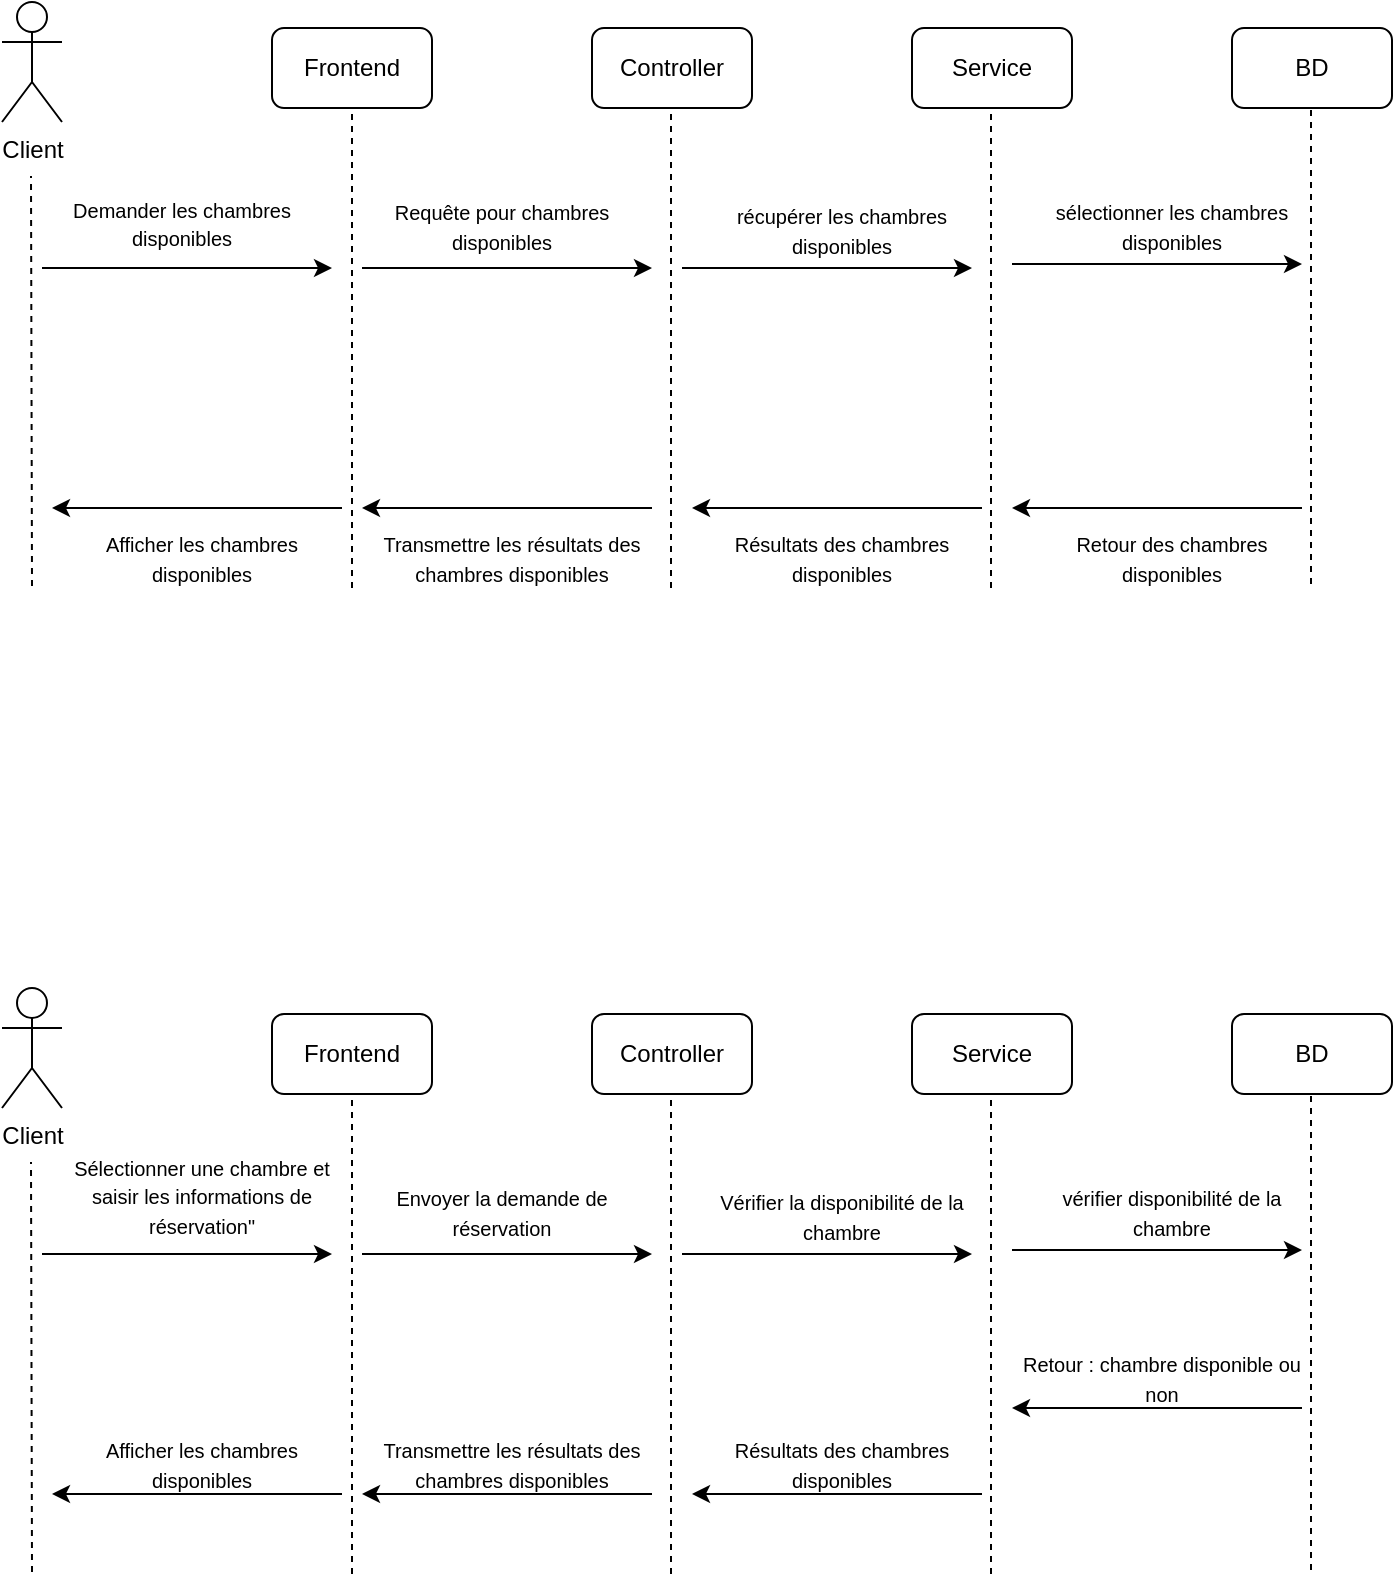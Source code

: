 <mxfile version="25.0.3">
  <diagram name="Page-1" id="7BhQBPPqccJxaohBqqMm">
    <mxGraphModel dx="1050" dy="522" grid="1" gridSize="10" guides="1" tooltips="1" connect="1" arrows="1" fold="1" page="1" pageScale="1" pageWidth="850" pageHeight="1100" math="0" shadow="0">
      <root>
        <mxCell id="0" />
        <mxCell id="1" parent="0" />
        <mxCell id="MHBwTxHA1vKE9ZI1iYVR-31" value="Client" style="shape=umlActor;verticalLabelPosition=bottom;verticalAlign=top;html=1;outlineConnect=0;" vertex="1" parent="1">
          <mxGeometry x="65" y="107" width="30" height="60" as="geometry" />
        </mxCell>
        <mxCell id="MHBwTxHA1vKE9ZI1iYVR-33" value="Frontend" style="rounded=1;whiteSpace=wrap;html=1;" vertex="1" parent="1">
          <mxGeometry x="200" y="120" width="80" height="40" as="geometry" />
        </mxCell>
        <mxCell id="MHBwTxHA1vKE9ZI1iYVR-36" value="BD" style="rounded=1;whiteSpace=wrap;html=1;" vertex="1" parent="1">
          <mxGeometry x="680" y="120" width="80" height="40" as="geometry" />
        </mxCell>
        <mxCell id="MHBwTxHA1vKE9ZI1iYVR-37" value="Service" style="rounded=1;whiteSpace=wrap;html=1;" vertex="1" parent="1">
          <mxGeometry x="520" y="120" width="80" height="40" as="geometry" />
        </mxCell>
        <mxCell id="MHBwTxHA1vKE9ZI1iYVR-38" value="Controller" style="rounded=1;whiteSpace=wrap;html=1;" vertex="1" parent="1">
          <mxGeometry x="360" y="120" width="80" height="40" as="geometry" />
        </mxCell>
        <mxCell id="MHBwTxHA1vKE9ZI1iYVR-39" value="" style="endArrow=none;dashed=1;html=1;rounded=0;entryX=0.5;entryY=1;entryDx=0;entryDy=0;" edge="1" parent="1" target="MHBwTxHA1vKE9ZI1iYVR-33">
          <mxGeometry width="50" height="50" relative="1" as="geometry">
            <mxPoint x="240" y="400" as="sourcePoint" />
            <mxPoint x="239.5" y="180" as="targetPoint" />
          </mxGeometry>
        </mxCell>
        <mxCell id="MHBwTxHA1vKE9ZI1iYVR-40" value="" style="endArrow=none;dashed=1;html=1;rounded=0;entryX=0.5;entryY=1;entryDx=0;entryDy=0;" edge="1" parent="1">
          <mxGeometry width="50" height="50" relative="1" as="geometry">
            <mxPoint x="399.5" y="400" as="sourcePoint" />
            <mxPoint x="399.5" y="160" as="targetPoint" />
          </mxGeometry>
        </mxCell>
        <mxCell id="MHBwTxHA1vKE9ZI1iYVR-42" value="" style="endArrow=none;dashed=1;html=1;rounded=0;entryX=0.5;entryY=1;entryDx=0;entryDy=0;" edge="1" parent="1">
          <mxGeometry width="50" height="50" relative="1" as="geometry">
            <mxPoint x="719.5" y="398" as="sourcePoint" />
            <mxPoint x="719.5" y="158" as="targetPoint" />
          </mxGeometry>
        </mxCell>
        <mxCell id="MHBwTxHA1vKE9ZI1iYVR-43" value="" style="endArrow=none;dashed=1;html=1;rounded=0;entryX=0.5;entryY=1;entryDx=0;entryDy=0;" edge="1" parent="1">
          <mxGeometry width="50" height="50" relative="1" as="geometry">
            <mxPoint x="559.5" y="400" as="sourcePoint" />
            <mxPoint x="559.5" y="160" as="targetPoint" />
          </mxGeometry>
        </mxCell>
        <mxCell id="MHBwTxHA1vKE9ZI1iYVR-44" value="" style="endArrow=none;dashed=1;html=1;rounded=0;entryX=0.5;entryY=1;entryDx=0;entryDy=0;" edge="1" parent="1">
          <mxGeometry width="50" height="50" relative="1" as="geometry">
            <mxPoint x="80" y="399" as="sourcePoint" />
            <mxPoint x="79.5" y="194" as="targetPoint" />
          </mxGeometry>
        </mxCell>
        <mxCell id="MHBwTxHA1vKE9ZI1iYVR-45" value="" style="endArrow=classic;html=1;rounded=0;" edge="1" parent="1">
          <mxGeometry width="50" height="50" relative="1" as="geometry">
            <mxPoint x="85" y="240" as="sourcePoint" />
            <mxPoint x="230" y="240" as="targetPoint" />
          </mxGeometry>
        </mxCell>
        <mxCell id="MHBwTxHA1vKE9ZI1iYVR-46" value="&lt;font style=&quot;font-size: 10px;&quot;&gt;Demander les chambres disponibles&lt;/font&gt;&lt;div&gt;&lt;br/&gt;&lt;/div&gt;" style="text;html=1;align=center;verticalAlign=middle;whiteSpace=wrap;rounded=0;" vertex="1" parent="1">
          <mxGeometry x="80" y="220" width="150" height="10" as="geometry" />
        </mxCell>
        <mxCell id="MHBwTxHA1vKE9ZI1iYVR-47" value="" style="endArrow=classic;html=1;rounded=0;" edge="1" parent="1">
          <mxGeometry width="50" height="50" relative="1" as="geometry">
            <mxPoint x="245" y="240" as="sourcePoint" />
            <mxPoint x="390" y="240" as="targetPoint" />
          </mxGeometry>
        </mxCell>
        <mxCell id="MHBwTxHA1vKE9ZI1iYVR-48" value="&lt;div&gt;&lt;font style=&quot;font-size: 10px;&quot;&gt;Requête pour chambres disponibles&lt;/font&gt;&lt;br&gt;&lt;/div&gt;" style="text;html=1;align=center;verticalAlign=middle;whiteSpace=wrap;rounded=0;" vertex="1" parent="1">
          <mxGeometry x="240" y="214" width="150" height="10" as="geometry" />
        </mxCell>
        <mxCell id="MHBwTxHA1vKE9ZI1iYVR-49" value="" style="endArrow=classic;html=1;rounded=0;" edge="1" parent="1">
          <mxGeometry width="50" height="50" relative="1" as="geometry">
            <mxPoint x="405" y="240" as="sourcePoint" />
            <mxPoint x="550" y="240" as="targetPoint" />
          </mxGeometry>
        </mxCell>
        <mxCell id="MHBwTxHA1vKE9ZI1iYVR-50" value="&lt;div&gt;&lt;font style=&quot;font-size: 10px;&quot;&gt;récupérer les chambres disponibles&lt;/font&gt;&lt;br&gt;&lt;/div&gt;" style="text;html=1;align=center;verticalAlign=middle;whiteSpace=wrap;rounded=0;" vertex="1" parent="1">
          <mxGeometry x="410" y="216" width="150" height="10" as="geometry" />
        </mxCell>
        <mxCell id="MHBwTxHA1vKE9ZI1iYVR-51" value="" style="endArrow=classic;html=1;rounded=0;" edge="1" parent="1">
          <mxGeometry width="50" height="50" relative="1" as="geometry">
            <mxPoint x="570" y="238" as="sourcePoint" />
            <mxPoint x="715" y="238" as="targetPoint" />
          </mxGeometry>
        </mxCell>
        <mxCell id="MHBwTxHA1vKE9ZI1iYVR-52" value="&lt;div&gt;&lt;font style=&quot;font-size: 10px;&quot;&gt;sélectionner les chambres disponibles&lt;/font&gt;&lt;br&gt;&lt;/div&gt;" style="text;html=1;align=center;verticalAlign=middle;whiteSpace=wrap;rounded=0;" vertex="1" parent="1">
          <mxGeometry x="575" y="214" width="150" height="10" as="geometry" />
        </mxCell>
        <mxCell id="MHBwTxHA1vKE9ZI1iYVR-53" value="" style="endArrow=classic;html=1;rounded=0;" edge="1" parent="1">
          <mxGeometry width="50" height="50" relative="1" as="geometry">
            <mxPoint x="715" y="360" as="sourcePoint" />
            <mxPoint x="570" y="360" as="targetPoint" />
          </mxGeometry>
        </mxCell>
        <mxCell id="MHBwTxHA1vKE9ZI1iYVR-54" value="&lt;div&gt;&lt;font style=&quot;font-size: 10px;&quot;&gt;Retour des chambres disponibles&lt;/font&gt;&lt;br&gt;&lt;/div&gt;" style="text;html=1;align=center;verticalAlign=middle;whiteSpace=wrap;rounded=0;" vertex="1" parent="1">
          <mxGeometry x="575" y="380" width="150" height="10" as="geometry" />
        </mxCell>
        <mxCell id="MHBwTxHA1vKE9ZI1iYVR-55" value="" style="endArrow=classic;html=1;rounded=0;" edge="1" parent="1">
          <mxGeometry width="50" height="50" relative="1" as="geometry">
            <mxPoint x="555" y="360" as="sourcePoint" />
            <mxPoint x="410" y="360" as="targetPoint" />
          </mxGeometry>
        </mxCell>
        <mxCell id="MHBwTxHA1vKE9ZI1iYVR-56" value="&lt;div&gt;&lt;font style=&quot;font-size: 10px;&quot;&gt;Résultats des chambres disponibles&lt;/font&gt;&lt;br&gt;&lt;/div&gt;" style="text;html=1;align=center;verticalAlign=middle;whiteSpace=wrap;rounded=0;" vertex="1" parent="1">
          <mxGeometry x="410" y="380" width="150" height="10" as="geometry" />
        </mxCell>
        <mxCell id="MHBwTxHA1vKE9ZI1iYVR-57" value="" style="endArrow=classic;html=1;rounded=0;" edge="1" parent="1">
          <mxGeometry width="50" height="50" relative="1" as="geometry">
            <mxPoint x="390" y="360" as="sourcePoint" />
            <mxPoint x="245" y="360" as="targetPoint" />
          </mxGeometry>
        </mxCell>
        <mxCell id="MHBwTxHA1vKE9ZI1iYVR-58" value="&lt;div&gt;&lt;font style=&quot;font-size: 10px;&quot;&gt;Transmettre les résultats des chambres disponibles&lt;/font&gt;&lt;br&gt;&lt;/div&gt;" style="text;html=1;align=center;verticalAlign=middle;whiteSpace=wrap;rounded=0;" vertex="1" parent="1">
          <mxGeometry x="245" y="380" width="150" height="10" as="geometry" />
        </mxCell>
        <mxCell id="MHBwTxHA1vKE9ZI1iYVR-59" value="" style="endArrow=classic;html=1;rounded=0;" edge="1" parent="1">
          <mxGeometry width="50" height="50" relative="1" as="geometry">
            <mxPoint x="235" y="360" as="sourcePoint" />
            <mxPoint x="90" y="360" as="targetPoint" />
          </mxGeometry>
        </mxCell>
        <mxCell id="MHBwTxHA1vKE9ZI1iYVR-60" value="&lt;div&gt;&lt;font style=&quot;font-size: 10px;&quot;&gt;Afficher les chambres disponibles&lt;/font&gt;&lt;br&gt;&lt;/div&gt;" style="text;html=1;align=center;verticalAlign=middle;whiteSpace=wrap;rounded=0;" vertex="1" parent="1">
          <mxGeometry x="90" y="380" width="150" height="10" as="geometry" />
        </mxCell>
        <mxCell id="MHBwTxHA1vKE9ZI1iYVR-61" value="Client" style="shape=umlActor;verticalLabelPosition=bottom;verticalAlign=top;html=1;outlineConnect=0;" vertex="1" parent="1">
          <mxGeometry x="65" y="600" width="30" height="60" as="geometry" />
        </mxCell>
        <mxCell id="MHBwTxHA1vKE9ZI1iYVR-62" value="Frontend" style="rounded=1;whiteSpace=wrap;html=1;" vertex="1" parent="1">
          <mxGeometry x="200" y="613" width="80" height="40" as="geometry" />
        </mxCell>
        <mxCell id="MHBwTxHA1vKE9ZI1iYVR-63" value="BD" style="rounded=1;whiteSpace=wrap;html=1;" vertex="1" parent="1">
          <mxGeometry x="680" y="613" width="80" height="40" as="geometry" />
        </mxCell>
        <mxCell id="MHBwTxHA1vKE9ZI1iYVR-64" value="Service" style="rounded=1;whiteSpace=wrap;html=1;" vertex="1" parent="1">
          <mxGeometry x="520" y="613" width="80" height="40" as="geometry" />
        </mxCell>
        <mxCell id="MHBwTxHA1vKE9ZI1iYVR-65" value="Controller" style="rounded=1;whiteSpace=wrap;html=1;" vertex="1" parent="1">
          <mxGeometry x="360" y="613" width="80" height="40" as="geometry" />
        </mxCell>
        <mxCell id="MHBwTxHA1vKE9ZI1iYVR-66" value="" style="endArrow=none;dashed=1;html=1;rounded=0;entryX=0.5;entryY=1;entryDx=0;entryDy=0;" edge="1" parent="1" target="MHBwTxHA1vKE9ZI1iYVR-62">
          <mxGeometry width="50" height="50" relative="1" as="geometry">
            <mxPoint x="240" y="893" as="sourcePoint" />
            <mxPoint x="239.5" y="673" as="targetPoint" />
          </mxGeometry>
        </mxCell>
        <mxCell id="MHBwTxHA1vKE9ZI1iYVR-67" value="" style="endArrow=none;dashed=1;html=1;rounded=0;entryX=0.5;entryY=1;entryDx=0;entryDy=0;" edge="1" parent="1">
          <mxGeometry width="50" height="50" relative="1" as="geometry">
            <mxPoint x="399.5" y="893" as="sourcePoint" />
            <mxPoint x="399.5" y="653" as="targetPoint" />
          </mxGeometry>
        </mxCell>
        <mxCell id="MHBwTxHA1vKE9ZI1iYVR-68" value="" style="endArrow=none;dashed=1;html=1;rounded=0;entryX=0.5;entryY=1;entryDx=0;entryDy=0;" edge="1" parent="1">
          <mxGeometry width="50" height="50" relative="1" as="geometry">
            <mxPoint x="719.5" y="891" as="sourcePoint" />
            <mxPoint x="719.5" y="651" as="targetPoint" />
          </mxGeometry>
        </mxCell>
        <mxCell id="MHBwTxHA1vKE9ZI1iYVR-69" value="" style="endArrow=none;dashed=1;html=1;rounded=0;entryX=0.5;entryY=1;entryDx=0;entryDy=0;" edge="1" parent="1">
          <mxGeometry width="50" height="50" relative="1" as="geometry">
            <mxPoint x="559.5" y="893" as="sourcePoint" />
            <mxPoint x="559.5" y="653" as="targetPoint" />
          </mxGeometry>
        </mxCell>
        <mxCell id="MHBwTxHA1vKE9ZI1iYVR-70" value="" style="endArrow=none;dashed=1;html=1;rounded=0;entryX=0.5;entryY=1;entryDx=0;entryDy=0;" edge="1" parent="1">
          <mxGeometry width="50" height="50" relative="1" as="geometry">
            <mxPoint x="80" y="892" as="sourcePoint" />
            <mxPoint x="79.5" y="687" as="targetPoint" />
          </mxGeometry>
        </mxCell>
        <mxCell id="MHBwTxHA1vKE9ZI1iYVR-71" value="" style="endArrow=classic;html=1;rounded=0;" edge="1" parent="1">
          <mxGeometry width="50" height="50" relative="1" as="geometry">
            <mxPoint x="85" y="733" as="sourcePoint" />
            <mxPoint x="230" y="733" as="targetPoint" />
          </mxGeometry>
        </mxCell>
        <mxCell id="MHBwTxHA1vKE9ZI1iYVR-72" value="&lt;div&gt;&lt;font style=&quot;font-size: 10px;&quot;&gt;Sélectionner une chambre et saisir les informations de réservation&quot;&lt;/font&gt;&lt;br&gt;&lt;/div&gt;" style="text;html=1;align=center;verticalAlign=middle;whiteSpace=wrap;rounded=0;" vertex="1" parent="1">
          <mxGeometry x="90" y="699" width="150" height="10" as="geometry" />
        </mxCell>
        <mxCell id="MHBwTxHA1vKE9ZI1iYVR-73" value="" style="endArrow=classic;html=1;rounded=0;" edge="1" parent="1">
          <mxGeometry width="50" height="50" relative="1" as="geometry">
            <mxPoint x="245" y="733" as="sourcePoint" />
            <mxPoint x="390" y="733" as="targetPoint" />
          </mxGeometry>
        </mxCell>
        <mxCell id="MHBwTxHA1vKE9ZI1iYVR-74" value="&lt;div&gt;&lt;font style=&quot;font-size: 10px;&quot;&gt;Envoyer la demande de réservation&lt;/font&gt;&lt;br&gt;&lt;/div&gt;" style="text;html=1;align=center;verticalAlign=middle;whiteSpace=wrap;rounded=0;" vertex="1" parent="1">
          <mxGeometry x="240" y="707" width="150" height="10" as="geometry" />
        </mxCell>
        <mxCell id="MHBwTxHA1vKE9ZI1iYVR-75" value="" style="endArrow=classic;html=1;rounded=0;" edge="1" parent="1">
          <mxGeometry width="50" height="50" relative="1" as="geometry">
            <mxPoint x="405" y="733" as="sourcePoint" />
            <mxPoint x="550" y="733" as="targetPoint" />
          </mxGeometry>
        </mxCell>
        <mxCell id="MHBwTxHA1vKE9ZI1iYVR-76" value="&lt;div&gt;&lt;font style=&quot;font-size: 10px;&quot;&gt;Vérifier la disponibilité de la chambre&lt;/font&gt;&lt;br&gt;&lt;/div&gt;" style="text;html=1;align=center;verticalAlign=middle;whiteSpace=wrap;rounded=0;" vertex="1" parent="1">
          <mxGeometry x="410" y="709" width="150" height="10" as="geometry" />
        </mxCell>
        <mxCell id="MHBwTxHA1vKE9ZI1iYVR-77" value="" style="endArrow=classic;html=1;rounded=0;" edge="1" parent="1">
          <mxGeometry width="50" height="50" relative="1" as="geometry">
            <mxPoint x="570" y="731" as="sourcePoint" />
            <mxPoint x="715" y="731" as="targetPoint" />
          </mxGeometry>
        </mxCell>
        <mxCell id="MHBwTxHA1vKE9ZI1iYVR-78" value="&lt;div&gt;&lt;font style=&quot;font-size: 10px;&quot;&gt;vérifier disponibilité de la chambre&lt;/font&gt;&lt;br&gt;&lt;/div&gt;" style="text;html=1;align=center;verticalAlign=middle;whiteSpace=wrap;rounded=0;" vertex="1" parent="1">
          <mxGeometry x="575" y="707" width="150" height="10" as="geometry" />
        </mxCell>
        <mxCell id="MHBwTxHA1vKE9ZI1iYVR-79" value="" style="endArrow=classic;html=1;rounded=0;" edge="1" parent="1">
          <mxGeometry width="50" height="50" relative="1" as="geometry">
            <mxPoint x="715" y="810" as="sourcePoint" />
            <mxPoint x="570" y="810" as="targetPoint" />
          </mxGeometry>
        </mxCell>
        <mxCell id="MHBwTxHA1vKE9ZI1iYVR-80" value="&lt;div&gt;&lt;font style=&quot;font-size: 10px;&quot;&gt;Retour : chambre disponible ou non&lt;/font&gt;&lt;br&gt;&lt;/div&gt;" style="text;html=1;align=center;verticalAlign=middle;whiteSpace=wrap;rounded=0;" vertex="1" parent="1">
          <mxGeometry x="570" y="790" width="150" height="10" as="geometry" />
        </mxCell>
        <mxCell id="MHBwTxHA1vKE9ZI1iYVR-81" value="" style="endArrow=classic;html=1;rounded=0;" edge="1" parent="1">
          <mxGeometry width="50" height="50" relative="1" as="geometry">
            <mxPoint x="555" y="853" as="sourcePoint" />
            <mxPoint x="410" y="853" as="targetPoint" />
          </mxGeometry>
        </mxCell>
        <mxCell id="MHBwTxHA1vKE9ZI1iYVR-82" value="&lt;div&gt;&lt;font style=&quot;font-size: 10px;&quot;&gt;Résultats des chambres disponibles&lt;/font&gt;&lt;br&gt;&lt;/div&gt;" style="text;html=1;align=center;verticalAlign=middle;whiteSpace=wrap;rounded=0;" vertex="1" parent="1">
          <mxGeometry x="410" y="833" width="150" height="10" as="geometry" />
        </mxCell>
        <mxCell id="MHBwTxHA1vKE9ZI1iYVR-83" value="" style="endArrow=classic;html=1;rounded=0;" edge="1" parent="1">
          <mxGeometry width="50" height="50" relative="1" as="geometry">
            <mxPoint x="390" y="853" as="sourcePoint" />
            <mxPoint x="245" y="853" as="targetPoint" />
          </mxGeometry>
        </mxCell>
        <mxCell id="MHBwTxHA1vKE9ZI1iYVR-84" value="&lt;div&gt;&lt;font style=&quot;font-size: 10px;&quot;&gt;Transmettre les résultats des chambres disponibles&lt;/font&gt;&lt;br&gt;&lt;/div&gt;" style="text;html=1;align=center;verticalAlign=middle;whiteSpace=wrap;rounded=0;" vertex="1" parent="1">
          <mxGeometry x="245" y="833" width="150" height="10" as="geometry" />
        </mxCell>
        <mxCell id="MHBwTxHA1vKE9ZI1iYVR-85" value="" style="endArrow=classic;html=1;rounded=0;" edge="1" parent="1">
          <mxGeometry width="50" height="50" relative="1" as="geometry">
            <mxPoint x="235" y="853" as="sourcePoint" />
            <mxPoint x="90" y="853" as="targetPoint" />
          </mxGeometry>
        </mxCell>
        <mxCell id="MHBwTxHA1vKE9ZI1iYVR-86" value="&lt;div&gt;&lt;font style=&quot;font-size: 10px;&quot;&gt;Afficher les chambres disponibles&lt;/font&gt;&lt;br&gt;&lt;/div&gt;" style="text;html=1;align=center;verticalAlign=middle;whiteSpace=wrap;rounded=0;" vertex="1" parent="1">
          <mxGeometry x="90" y="833" width="150" height="10" as="geometry" />
        </mxCell>
      </root>
    </mxGraphModel>
  </diagram>
</mxfile>
